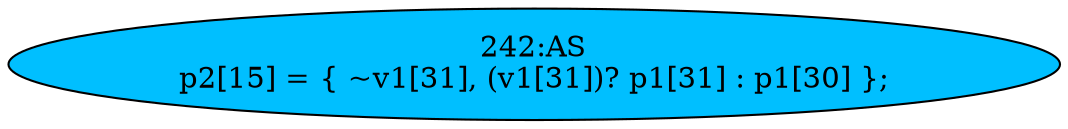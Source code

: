 strict digraph "" {
	node [label="\N"];
	"242:AS"	 [ast="<pyverilog.vparser.ast.Assign object at 0x7f40784bd450>",
		def_var="['p2']",
		fillcolor=deepskyblue,
		label="242:AS
p2[15] = { ~v1[31], (v1[31])? p1[31] : p1[30] };",
		statements="[]",
		style=filled,
		typ=Assign,
		use_var="['v1', 'v1', 'p1', 'p1']"];
}
